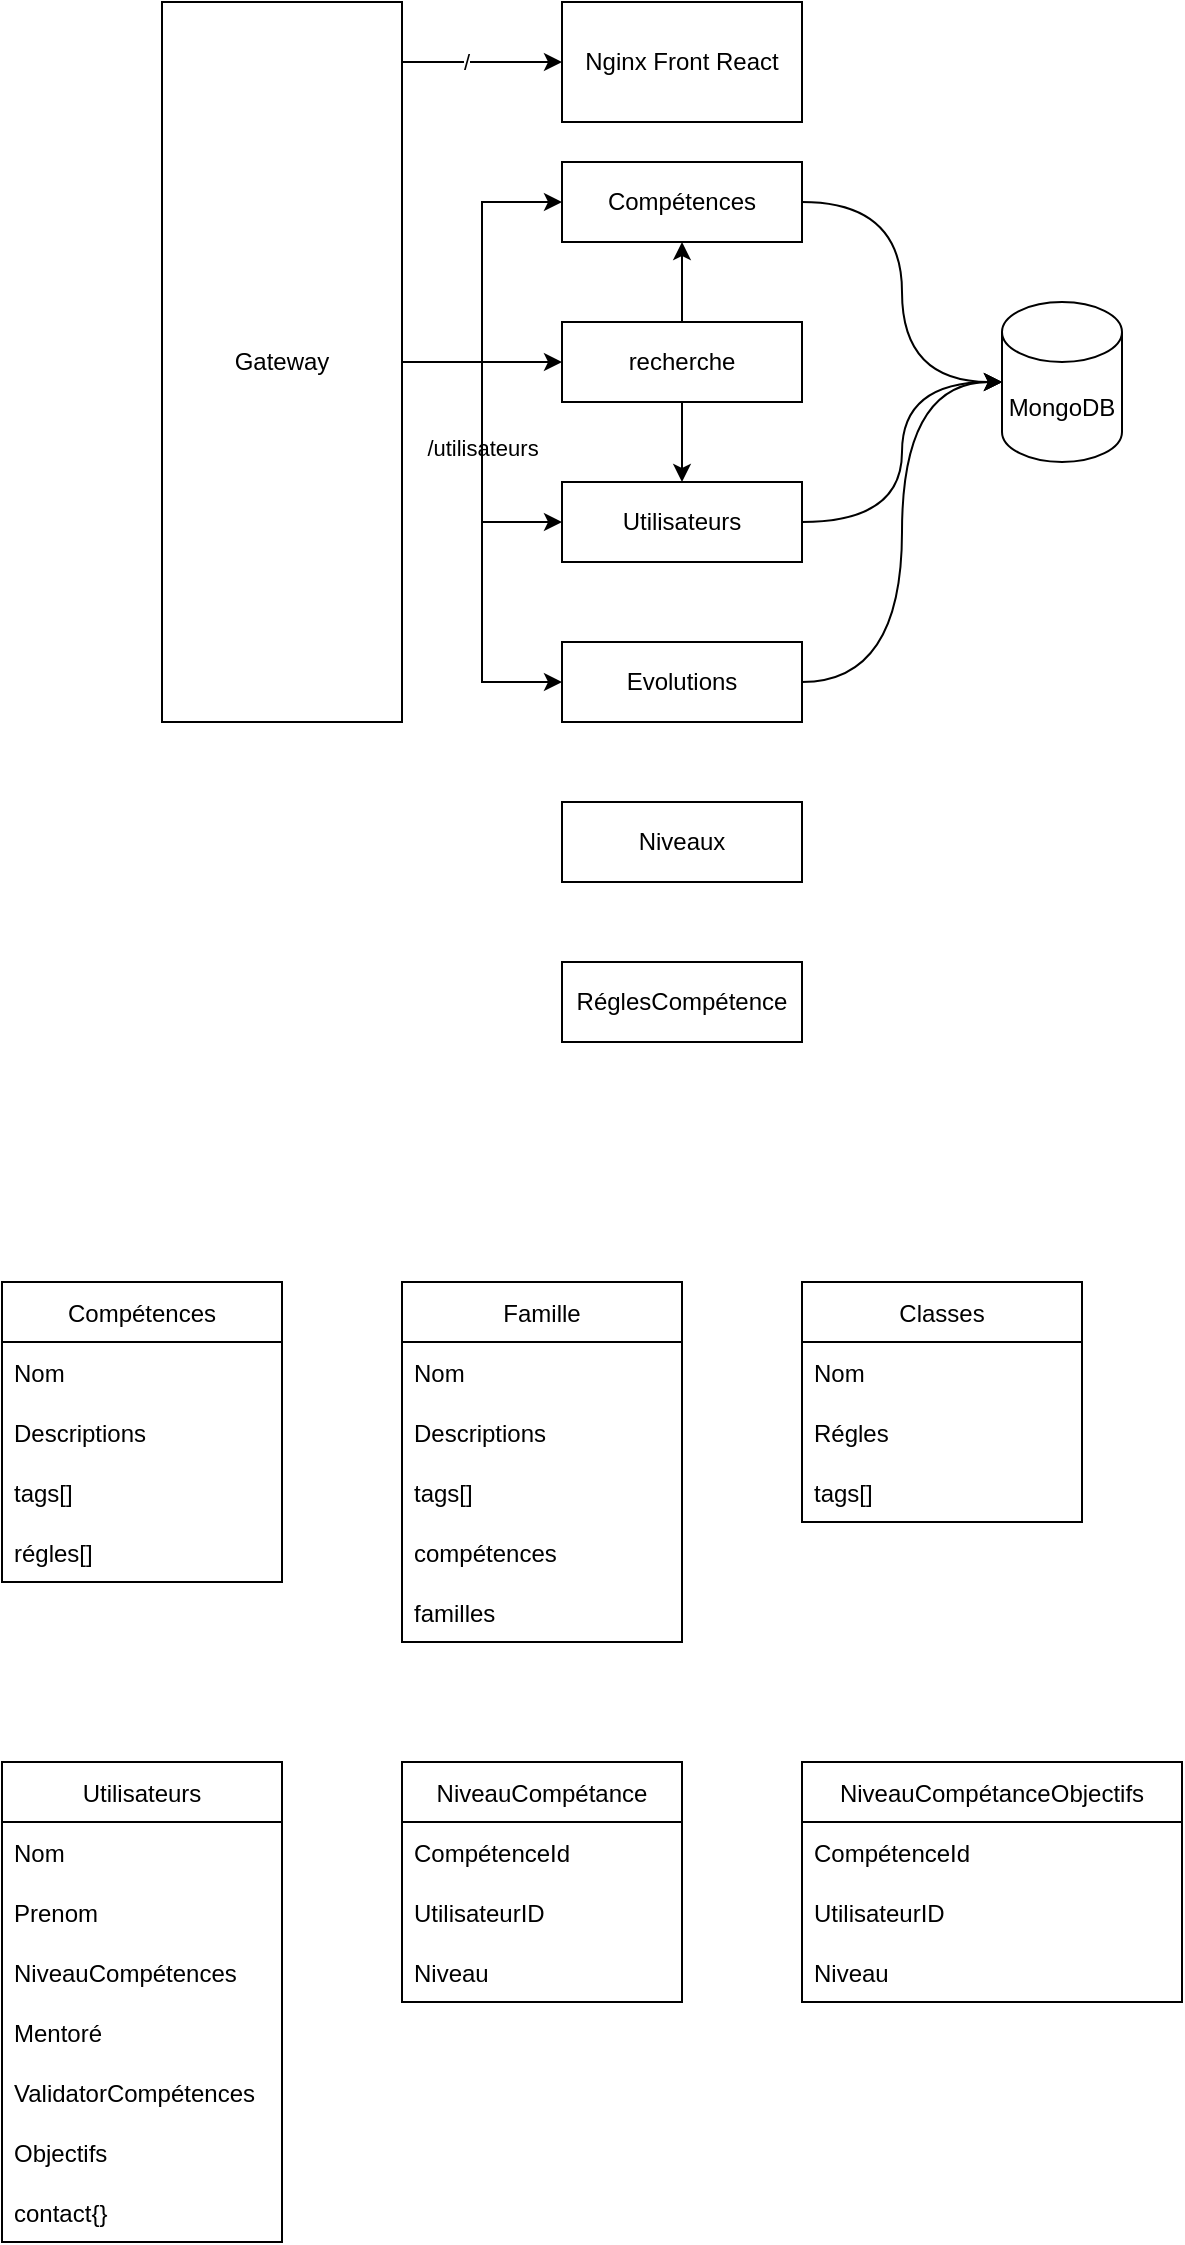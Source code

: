 <mxfile version="15.9.4" type="device"><diagram id="JiRDUHvFFWlwJqRbU8sp" name="Page-1"><mxGraphModel dx="1422" dy="754" grid="1" gridSize="10" guides="1" tooltips="1" connect="1" arrows="1" fold="1" page="1" pageScale="1" pageWidth="827" pageHeight="1169" math="0" shadow="0"><root><mxCell id="0"/><mxCell id="1" parent="0"/><mxCell id="Sv2QOLaf1bDRoCmVe9Ut-1" value="Nginx Front React" style="rounded=0;whiteSpace=wrap;html=1;" vertex="1" parent="1"><mxGeometry x="360" y="280" width="120" height="60" as="geometry"/></mxCell><mxCell id="Sv2QOLaf1bDRoCmVe9Ut-3" style="edgeStyle=orthogonalEdgeStyle;rounded=0;orthogonalLoop=1;jettySize=auto;html=1;" edge="1" parent="1" source="Sv2QOLaf1bDRoCmVe9Ut-2" target="Sv2QOLaf1bDRoCmVe9Ut-1"><mxGeometry relative="1" as="geometry"><Array as="points"><mxPoint x="290" y="310"/><mxPoint x="290" y="310"/></Array></mxGeometry></mxCell><mxCell id="Sv2QOLaf1bDRoCmVe9Ut-4" value="/" style="edgeLabel;html=1;align=center;verticalAlign=middle;resizable=0;points=[];" vertex="1" connectable="0" parent="Sv2QOLaf1bDRoCmVe9Ut-3"><mxGeometry x="-0.2" relative="1" as="geometry"><mxPoint as="offset"/></mxGeometry></mxCell><mxCell id="Sv2QOLaf1bDRoCmVe9Ut-6" style="edgeStyle=orthogonalEdgeStyle;rounded=0;orthogonalLoop=1;jettySize=auto;html=1;" edge="1" parent="1" source="Sv2QOLaf1bDRoCmVe9Ut-2" target="Sv2QOLaf1bDRoCmVe9Ut-5"><mxGeometry relative="1" as="geometry"/></mxCell><mxCell id="Sv2QOLaf1bDRoCmVe9Ut-7" value="/utilisateurs" style="edgeLabel;html=1;align=center;verticalAlign=middle;resizable=0;points=[];" vertex="1" connectable="0" parent="Sv2QOLaf1bDRoCmVe9Ut-6"><mxGeometry x="-0.3" y="-1" relative="1" as="geometry"><mxPoint x="1" y="27" as="offset"/></mxGeometry></mxCell><mxCell id="Sv2QOLaf1bDRoCmVe9Ut-9" style="edgeStyle=orthogonalEdgeStyle;rounded=0;orthogonalLoop=1;jettySize=auto;html=1;" edge="1" parent="1" source="Sv2QOLaf1bDRoCmVe9Ut-2" target="Sv2QOLaf1bDRoCmVe9Ut-8"><mxGeometry relative="1" as="geometry"/></mxCell><mxCell id="Sv2QOLaf1bDRoCmVe9Ut-12" style="edgeStyle=orthogonalEdgeStyle;rounded=0;orthogonalLoop=1;jettySize=auto;html=1;" edge="1" parent="1" source="Sv2QOLaf1bDRoCmVe9Ut-2" target="Sv2QOLaf1bDRoCmVe9Ut-11"><mxGeometry relative="1" as="geometry"/></mxCell><mxCell id="Sv2QOLaf1bDRoCmVe9Ut-17" style="edgeStyle=orthogonalEdgeStyle;rounded=0;orthogonalLoop=1;jettySize=auto;html=1;entryX=0;entryY=0.5;entryDx=0;entryDy=0;" edge="1" parent="1" source="Sv2QOLaf1bDRoCmVe9Ut-2" target="Sv2QOLaf1bDRoCmVe9Ut-16"><mxGeometry relative="1" as="geometry"/></mxCell><mxCell id="Sv2QOLaf1bDRoCmVe9Ut-2" value="Gateway" style="rounded=0;whiteSpace=wrap;html=1;" vertex="1" parent="1"><mxGeometry x="160" y="280" width="120" height="360" as="geometry"/></mxCell><mxCell id="Sv2QOLaf1bDRoCmVe9Ut-20" style="edgeStyle=orthogonalEdgeStyle;rounded=0;orthogonalLoop=1;jettySize=auto;html=1;entryX=0;entryY=0.5;entryDx=0;entryDy=0;entryPerimeter=0;curved=1;" edge="1" parent="1" source="Sv2QOLaf1bDRoCmVe9Ut-5" target="Sv2QOLaf1bDRoCmVe9Ut-18"><mxGeometry relative="1" as="geometry"/></mxCell><mxCell id="Sv2QOLaf1bDRoCmVe9Ut-5" value="Utilisateurs" style="rounded=0;whiteSpace=wrap;html=1;" vertex="1" parent="1"><mxGeometry x="360" y="520" width="120" height="40" as="geometry"/></mxCell><mxCell id="Sv2QOLaf1bDRoCmVe9Ut-19" style="edgeStyle=orthogonalEdgeStyle;rounded=0;orthogonalLoop=1;jettySize=auto;html=1;curved=1;entryX=0;entryY=0.5;entryDx=0;entryDy=0;entryPerimeter=0;" edge="1" parent="1" source="Sv2QOLaf1bDRoCmVe9Ut-8" target="Sv2QOLaf1bDRoCmVe9Ut-18"><mxGeometry relative="1" as="geometry"/></mxCell><mxCell id="Sv2QOLaf1bDRoCmVe9Ut-8" value="Compétences" style="rounded=0;whiteSpace=wrap;html=1;" vertex="1" parent="1"><mxGeometry x="360" y="360" width="120" height="40" as="geometry"/></mxCell><mxCell id="Sv2QOLaf1bDRoCmVe9Ut-13" style="edgeStyle=orthogonalEdgeStyle;rounded=0;orthogonalLoop=1;jettySize=auto;html=1;entryX=0.5;entryY=1;entryDx=0;entryDy=0;" edge="1" parent="1" source="Sv2QOLaf1bDRoCmVe9Ut-11" target="Sv2QOLaf1bDRoCmVe9Ut-8"><mxGeometry relative="1" as="geometry"/></mxCell><mxCell id="Sv2QOLaf1bDRoCmVe9Ut-14" style="edgeStyle=orthogonalEdgeStyle;rounded=0;orthogonalLoop=1;jettySize=auto;html=1;entryX=0.5;entryY=0;entryDx=0;entryDy=0;" edge="1" parent="1" source="Sv2QOLaf1bDRoCmVe9Ut-11" target="Sv2QOLaf1bDRoCmVe9Ut-5"><mxGeometry relative="1" as="geometry"/></mxCell><mxCell id="Sv2QOLaf1bDRoCmVe9Ut-11" value="recherche" style="rounded=0;whiteSpace=wrap;html=1;" vertex="1" parent="1"><mxGeometry x="360" y="440" width="120" height="40" as="geometry"/></mxCell><mxCell id="Sv2QOLaf1bDRoCmVe9Ut-21" style="edgeStyle=orthogonalEdgeStyle;rounded=0;orthogonalLoop=1;jettySize=auto;html=1;entryX=0;entryY=0.5;entryDx=0;entryDy=0;entryPerimeter=0;curved=1;" edge="1" parent="1" source="Sv2QOLaf1bDRoCmVe9Ut-16" target="Sv2QOLaf1bDRoCmVe9Ut-18"><mxGeometry relative="1" as="geometry"/></mxCell><mxCell id="Sv2QOLaf1bDRoCmVe9Ut-16" value="Evolutions" style="rounded=0;whiteSpace=wrap;html=1;" vertex="1" parent="1"><mxGeometry x="360" y="600" width="120" height="40" as="geometry"/></mxCell><mxCell id="Sv2QOLaf1bDRoCmVe9Ut-18" value="MongoDB" style="shape=cylinder3;whiteSpace=wrap;html=1;boundedLbl=1;backgroundOutline=1;size=15;" vertex="1" parent="1"><mxGeometry x="580" y="430" width="60" height="80" as="geometry"/></mxCell><mxCell id="Sv2QOLaf1bDRoCmVe9Ut-25" value="Compétences" style="swimlane;fontStyle=0;childLayout=stackLayout;horizontal=1;startSize=30;horizontalStack=0;resizeParent=1;resizeParentMax=0;resizeLast=0;collapsible=1;marginBottom=0;" vertex="1" parent="1"><mxGeometry x="80" y="920" width="140" height="150" as="geometry"/></mxCell><mxCell id="Sv2QOLaf1bDRoCmVe9Ut-26" value="Nom" style="text;strokeColor=none;fillColor=none;align=left;verticalAlign=middle;spacingLeft=4;spacingRight=4;overflow=hidden;points=[[0,0.5],[1,0.5]];portConstraint=eastwest;rotatable=0;" vertex="1" parent="Sv2QOLaf1bDRoCmVe9Ut-25"><mxGeometry y="30" width="140" height="30" as="geometry"/></mxCell><mxCell id="Sv2QOLaf1bDRoCmVe9Ut-27" value="Descriptions" style="text;strokeColor=none;fillColor=none;align=left;verticalAlign=middle;spacingLeft=4;spacingRight=4;overflow=hidden;points=[[0,0.5],[1,0.5]];portConstraint=eastwest;rotatable=0;" vertex="1" parent="Sv2QOLaf1bDRoCmVe9Ut-25"><mxGeometry y="60" width="140" height="30" as="geometry"/></mxCell><mxCell id="Sv2QOLaf1bDRoCmVe9Ut-28" value="tags[]" style="text;strokeColor=none;fillColor=none;align=left;verticalAlign=middle;spacingLeft=4;spacingRight=4;overflow=hidden;points=[[0,0.5],[1,0.5]];portConstraint=eastwest;rotatable=0;" vertex="1" parent="Sv2QOLaf1bDRoCmVe9Ut-25"><mxGeometry y="90" width="140" height="30" as="geometry"/></mxCell><mxCell id="Sv2QOLaf1bDRoCmVe9Ut-42" value="régles[]" style="text;strokeColor=none;fillColor=none;align=left;verticalAlign=middle;spacingLeft=4;spacingRight=4;overflow=hidden;points=[[0,0.5],[1,0.5]];portConstraint=eastwest;rotatable=0;" vertex="1" parent="Sv2QOLaf1bDRoCmVe9Ut-25"><mxGeometry y="120" width="140" height="30" as="geometry"/></mxCell><mxCell id="Sv2QOLaf1bDRoCmVe9Ut-29" value="Niveaux" style="rounded=0;whiteSpace=wrap;html=1;" vertex="1" parent="1"><mxGeometry x="360" y="680" width="120" height="40" as="geometry"/></mxCell><mxCell id="Sv2QOLaf1bDRoCmVe9Ut-30" value="RéglesCompétence" style="rounded=0;whiteSpace=wrap;html=1;" vertex="1" parent="1"><mxGeometry x="360" y="760" width="120" height="40" as="geometry"/></mxCell><mxCell id="Sv2QOLaf1bDRoCmVe9Ut-31" value="Famille" style="swimlane;fontStyle=0;childLayout=stackLayout;horizontal=1;startSize=30;horizontalStack=0;resizeParent=1;resizeParentMax=0;resizeLast=0;collapsible=1;marginBottom=0;" vertex="1" parent="1"><mxGeometry x="280" y="920" width="140" height="180" as="geometry"/></mxCell><mxCell id="Sv2QOLaf1bDRoCmVe9Ut-32" value="Nom" style="text;strokeColor=none;fillColor=none;align=left;verticalAlign=middle;spacingLeft=4;spacingRight=4;overflow=hidden;points=[[0,0.5],[1,0.5]];portConstraint=eastwest;rotatable=0;" vertex="1" parent="Sv2QOLaf1bDRoCmVe9Ut-31"><mxGeometry y="30" width="140" height="30" as="geometry"/></mxCell><mxCell id="Sv2QOLaf1bDRoCmVe9Ut-33" value="Descriptions" style="text;strokeColor=none;fillColor=none;align=left;verticalAlign=middle;spacingLeft=4;spacingRight=4;overflow=hidden;points=[[0,0.5],[1,0.5]];portConstraint=eastwest;rotatable=0;" vertex="1" parent="Sv2QOLaf1bDRoCmVe9Ut-31"><mxGeometry y="60" width="140" height="30" as="geometry"/></mxCell><mxCell id="Sv2QOLaf1bDRoCmVe9Ut-34" value="tags[]" style="text;strokeColor=none;fillColor=none;align=left;verticalAlign=middle;spacingLeft=4;spacingRight=4;overflow=hidden;points=[[0,0.5],[1,0.5]];portConstraint=eastwest;rotatable=0;" vertex="1" parent="Sv2QOLaf1bDRoCmVe9Ut-31"><mxGeometry y="90" width="140" height="30" as="geometry"/></mxCell><mxCell id="Sv2QOLaf1bDRoCmVe9Ut-35" value="compétences" style="text;strokeColor=none;fillColor=none;align=left;verticalAlign=middle;spacingLeft=4;spacingRight=4;overflow=hidden;points=[[0,0.5],[1,0.5]];portConstraint=eastwest;rotatable=0;" vertex="1" parent="Sv2QOLaf1bDRoCmVe9Ut-31"><mxGeometry y="120" width="140" height="30" as="geometry"/></mxCell><mxCell id="Sv2QOLaf1bDRoCmVe9Ut-36" value="familles" style="text;strokeColor=none;fillColor=none;align=left;verticalAlign=middle;spacingLeft=4;spacingRight=4;overflow=hidden;points=[[0,0.5],[1,0.5]];portConstraint=eastwest;rotatable=0;" vertex="1" parent="Sv2QOLaf1bDRoCmVe9Ut-31"><mxGeometry y="150" width="140" height="30" as="geometry"/></mxCell><mxCell id="Sv2QOLaf1bDRoCmVe9Ut-37" value="Classes" style="swimlane;fontStyle=0;childLayout=stackLayout;horizontal=1;startSize=30;horizontalStack=0;resizeParent=1;resizeParentMax=0;resizeLast=0;collapsible=1;marginBottom=0;" vertex="1" parent="1"><mxGeometry x="480" y="920" width="140" height="120" as="geometry"/></mxCell><mxCell id="Sv2QOLaf1bDRoCmVe9Ut-38" value="Nom" style="text;strokeColor=none;fillColor=none;align=left;verticalAlign=middle;spacingLeft=4;spacingRight=4;overflow=hidden;points=[[0,0.5],[1,0.5]];portConstraint=eastwest;rotatable=0;" vertex="1" parent="Sv2QOLaf1bDRoCmVe9Ut-37"><mxGeometry y="30" width="140" height="30" as="geometry"/></mxCell><mxCell id="Sv2QOLaf1bDRoCmVe9Ut-39" value="Régles" style="text;strokeColor=none;fillColor=none;align=left;verticalAlign=middle;spacingLeft=4;spacingRight=4;overflow=hidden;points=[[0,0.5],[1,0.5]];portConstraint=eastwest;rotatable=0;" vertex="1" parent="Sv2QOLaf1bDRoCmVe9Ut-37"><mxGeometry y="60" width="140" height="30" as="geometry"/></mxCell><mxCell id="Sv2QOLaf1bDRoCmVe9Ut-40" value="tags[]" style="text;strokeColor=none;fillColor=none;align=left;verticalAlign=middle;spacingLeft=4;spacingRight=4;overflow=hidden;points=[[0,0.5],[1,0.5]];portConstraint=eastwest;rotatable=0;" vertex="1" parent="Sv2QOLaf1bDRoCmVe9Ut-37"><mxGeometry y="90" width="140" height="30" as="geometry"/></mxCell><mxCell id="Sv2QOLaf1bDRoCmVe9Ut-43" value="Utilisateurs" style="swimlane;fontStyle=0;childLayout=stackLayout;horizontal=1;startSize=30;horizontalStack=0;resizeParent=1;resizeParentMax=0;resizeLast=0;collapsible=1;marginBottom=0;" vertex="1" parent="1"><mxGeometry x="80" y="1160" width="140" height="240" as="geometry"/></mxCell><mxCell id="Sv2QOLaf1bDRoCmVe9Ut-44" value="Nom" style="text;strokeColor=none;fillColor=none;align=left;verticalAlign=middle;spacingLeft=4;spacingRight=4;overflow=hidden;points=[[0,0.5],[1,0.5]];portConstraint=eastwest;rotatable=0;" vertex="1" parent="Sv2QOLaf1bDRoCmVe9Ut-43"><mxGeometry y="30" width="140" height="30" as="geometry"/></mxCell><mxCell id="Sv2QOLaf1bDRoCmVe9Ut-45" value="Prenom" style="text;strokeColor=none;fillColor=none;align=left;verticalAlign=middle;spacingLeft=4;spacingRight=4;overflow=hidden;points=[[0,0.5],[1,0.5]];portConstraint=eastwest;rotatable=0;" vertex="1" parent="Sv2QOLaf1bDRoCmVe9Ut-43"><mxGeometry y="60" width="140" height="30" as="geometry"/></mxCell><mxCell id="Sv2QOLaf1bDRoCmVe9Ut-46" value="NiveauCompétences" style="text;strokeColor=none;fillColor=none;align=left;verticalAlign=middle;spacingLeft=4;spacingRight=4;overflow=hidden;points=[[0,0.5],[1,0.5]];portConstraint=eastwest;rotatable=0;" vertex="1" parent="Sv2QOLaf1bDRoCmVe9Ut-43"><mxGeometry y="90" width="140" height="30" as="geometry"/></mxCell><mxCell id="Sv2QOLaf1bDRoCmVe9Ut-47" value="Mentoré" style="text;strokeColor=none;fillColor=none;align=left;verticalAlign=middle;spacingLeft=4;spacingRight=4;overflow=hidden;points=[[0,0.5],[1,0.5]];portConstraint=eastwest;rotatable=0;" vertex="1" parent="Sv2QOLaf1bDRoCmVe9Ut-43"><mxGeometry y="120" width="140" height="30" as="geometry"/></mxCell><mxCell id="Sv2QOLaf1bDRoCmVe9Ut-48" value="ValidatorCompétences" style="text;strokeColor=none;fillColor=none;align=left;verticalAlign=middle;spacingLeft=4;spacingRight=4;overflow=hidden;points=[[0,0.5],[1,0.5]];portConstraint=eastwest;rotatable=0;" vertex="1" parent="Sv2QOLaf1bDRoCmVe9Ut-43"><mxGeometry y="150" width="140" height="30" as="geometry"/></mxCell><mxCell id="Sv2QOLaf1bDRoCmVe9Ut-60" value="Objectifs" style="text;strokeColor=none;fillColor=none;align=left;verticalAlign=middle;spacingLeft=4;spacingRight=4;overflow=hidden;points=[[0,0.5],[1,0.5]];portConstraint=eastwest;rotatable=0;" vertex="1" parent="Sv2QOLaf1bDRoCmVe9Ut-43"><mxGeometry y="180" width="140" height="30" as="geometry"/></mxCell><mxCell id="Sv2QOLaf1bDRoCmVe9Ut-61" value="contact{}" style="text;strokeColor=none;fillColor=none;align=left;verticalAlign=middle;spacingLeft=4;spacingRight=4;overflow=hidden;points=[[0,0.5],[1,0.5]];portConstraint=eastwest;rotatable=0;" vertex="1" parent="Sv2QOLaf1bDRoCmVe9Ut-43"><mxGeometry y="210" width="140" height="30" as="geometry"/></mxCell><mxCell id="Sv2QOLaf1bDRoCmVe9Ut-49" value="NiveauCompétance" style="swimlane;fontStyle=0;childLayout=stackLayout;horizontal=1;startSize=30;horizontalStack=0;resizeParent=1;resizeParentMax=0;resizeLast=0;collapsible=1;marginBottom=0;" vertex="1" parent="1"><mxGeometry x="280" y="1160" width="140" height="120" as="geometry"/></mxCell><mxCell id="Sv2QOLaf1bDRoCmVe9Ut-50" value="CompétenceId" style="text;strokeColor=none;fillColor=none;align=left;verticalAlign=middle;spacingLeft=4;spacingRight=4;overflow=hidden;points=[[0,0.5],[1,0.5]];portConstraint=eastwest;rotatable=0;" vertex="1" parent="Sv2QOLaf1bDRoCmVe9Ut-49"><mxGeometry y="30" width="140" height="30" as="geometry"/></mxCell><mxCell id="Sv2QOLaf1bDRoCmVe9Ut-51" value="UtilisateurID" style="text;strokeColor=none;fillColor=none;align=left;verticalAlign=middle;spacingLeft=4;spacingRight=4;overflow=hidden;points=[[0,0.5],[1,0.5]];portConstraint=eastwest;rotatable=0;" vertex="1" parent="Sv2QOLaf1bDRoCmVe9Ut-49"><mxGeometry y="60" width="140" height="30" as="geometry"/></mxCell><mxCell id="Sv2QOLaf1bDRoCmVe9Ut-52" value="Niveau" style="text;strokeColor=none;fillColor=none;align=left;verticalAlign=middle;spacingLeft=4;spacingRight=4;overflow=hidden;points=[[0,0.5],[1,0.5]];portConstraint=eastwest;rotatable=0;" vertex="1" parent="Sv2QOLaf1bDRoCmVe9Ut-49"><mxGeometry y="90" width="140" height="30" as="geometry"/></mxCell><mxCell id="Sv2QOLaf1bDRoCmVe9Ut-56" value="NiveauCompétanceObjectifs" style="swimlane;fontStyle=0;childLayout=stackLayout;horizontal=1;startSize=30;horizontalStack=0;resizeParent=1;resizeParentMax=0;resizeLast=0;collapsible=1;marginBottom=0;" vertex="1" parent="1"><mxGeometry x="480" y="1160" width="190" height="120" as="geometry"/></mxCell><mxCell id="Sv2QOLaf1bDRoCmVe9Ut-57" value="CompétenceId" style="text;strokeColor=none;fillColor=none;align=left;verticalAlign=middle;spacingLeft=4;spacingRight=4;overflow=hidden;points=[[0,0.5],[1,0.5]];portConstraint=eastwest;rotatable=0;" vertex="1" parent="Sv2QOLaf1bDRoCmVe9Ut-56"><mxGeometry y="30" width="190" height="30" as="geometry"/></mxCell><mxCell id="Sv2QOLaf1bDRoCmVe9Ut-58" value="UtilisateurID" style="text;strokeColor=none;fillColor=none;align=left;verticalAlign=middle;spacingLeft=4;spacingRight=4;overflow=hidden;points=[[0,0.5],[1,0.5]];portConstraint=eastwest;rotatable=0;" vertex="1" parent="Sv2QOLaf1bDRoCmVe9Ut-56"><mxGeometry y="60" width="190" height="30" as="geometry"/></mxCell><mxCell id="Sv2QOLaf1bDRoCmVe9Ut-59" value="Niveau" style="text;strokeColor=none;fillColor=none;align=left;verticalAlign=middle;spacingLeft=4;spacingRight=4;overflow=hidden;points=[[0,0.5],[1,0.5]];portConstraint=eastwest;rotatable=0;" vertex="1" parent="Sv2QOLaf1bDRoCmVe9Ut-56"><mxGeometry y="90" width="190" height="30" as="geometry"/></mxCell></root></mxGraphModel></diagram></mxfile>